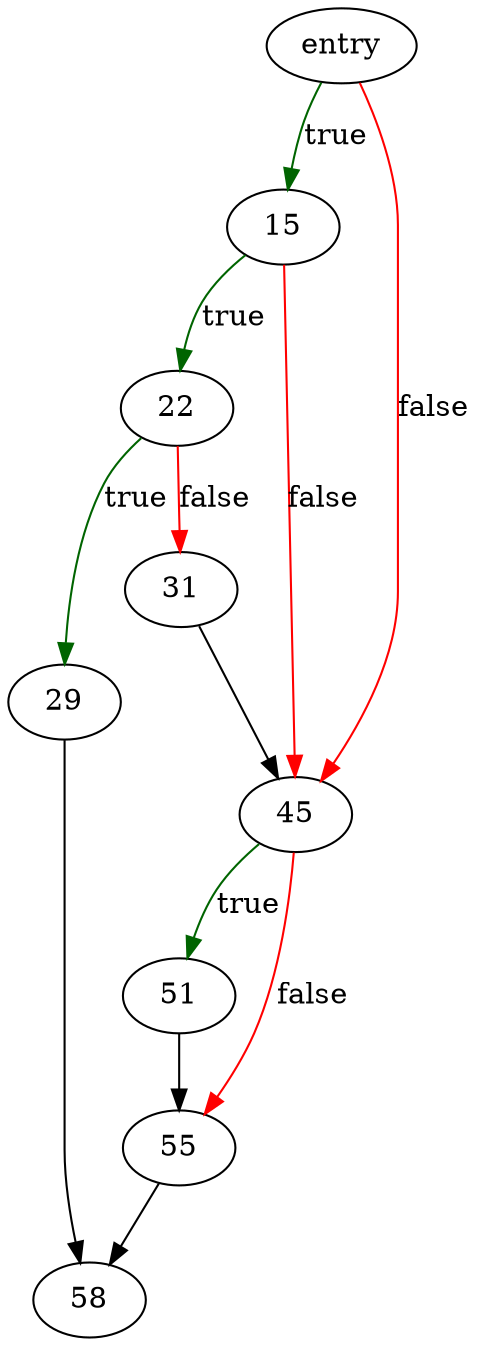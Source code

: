digraph "pagerPagecount" {
	// Node definitions.
	2 [label=entry];
	15;
	22;
	29;
	31;
	45;
	51;
	55;
	58;

	// Edge definitions.
	2 -> 15 [
		color=darkgreen
		label=true
	];
	2 -> 45 [
		color=red
		label=false
	];
	15 -> 22 [
		color=darkgreen
		label=true
	];
	15 -> 45 [
		color=red
		label=false
	];
	22 -> 29 [
		color=darkgreen
		label=true
	];
	22 -> 31 [
		color=red
		label=false
	];
	29 -> 58;
	31 -> 45;
	45 -> 51 [
		color=darkgreen
		label=true
	];
	45 -> 55 [
		color=red
		label=false
	];
	51 -> 55;
	55 -> 58;
}